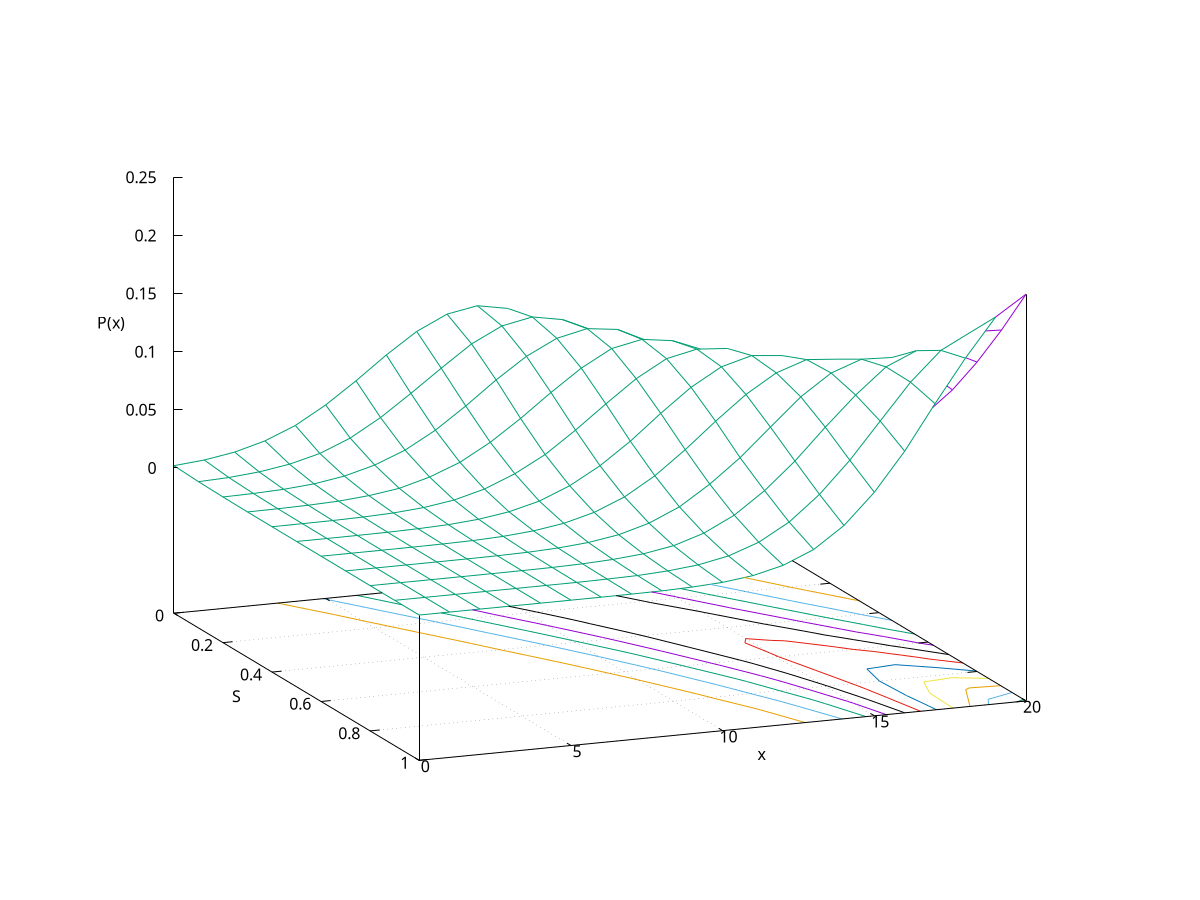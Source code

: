 ################################################################################
# Parameters
# * data - the data file
# * output - the output file
################################################################################

################################################################################
# Output definition
################################################################################
set terminal svg size 750, 600 font "Serif,16"
# set output output

################################################################################
# Main graph
################################################################################
#set title "Gaussian shape (sigma=1)" font "Serif,20" offset 0, -2
set xlabel "S" offset 4, 0
set ylabel "x"
set zlabel "P(x)"
set xtics autofreq
set ytics autofreq
set ztics autofreq
#set xrange [0.0:1.0]
#set yrange [0:20]
#set zrange [ 0 : * ]
set view 70,68,1,1
set grid
set hidden3d
set contour
set cntrparam levels 15
set isosamples 20

$grid << EOD
0.00195 0.00083 0.00032 0.00010 0.00004 0.00001 0.00000 0.00000 0.00000 0.00000 0.00000
0.00425 0.00187 0.00079 0.00030 0.00012 0.00003 0.00001 0.00000 0.00000 0.00000 0.00000
0.00850 0.00413 0.00181 0.00077 0.00028 0.00010 0.00003 0.00001 0.00000 0.00000 0.00000
0.01561 0.00822 0.00394 0.00172 0.00072 0.00028 0.00011 0.00004 0.00001 0.00000 0.00000
0.02630 0.01487 0.00806 0.00392 0.00167 0.00077 0.00027 0.00010 0.00003 0.00001 0.00000
0.04139 0.02556 0.01501 0.00763 0.00379 0.00170 0.00067 0.00026 0.00011 0.00005 0.00001
0.05960 0.04065 0.02528 0.01479 0.00767 0.00379 0.00173 0.00071 0.00030 0.00010 0.00004
0.07931 0.05890 0.03989 0.02491 0.01457 0.00766 0.00391 0.00182 0.00087 0.00037 0.00012
0.09695 0.07798 0.05815 0.03957 0.02516 0.01430 0.00784 0.00401 0.00208 0.00090 0.00036
0.10931 0.09636 0.07802 0.05753 0.03912 0.02494 0.01470 0.00814 0.00433 0.00230 0.00109
0.11398 0.10923 0.09578 0.07732 0.05756 0.03961 0.02544 0.01552 0.00881 0.00492 0.00256
0.10909 0.11443 0.10869 0.09571 0.07757 0.05816 0.04107 0.02699 0.01702 0.01008 0.00581
0.09660 0.10956 0.11448 0.11001 0.09671 0.07955 0.06093 0.04396 0.02994 0.01930 0.01215
0.07953 0.09775 0.11120 0.11533 0.11139 0.09941 0.08286 0.06416 0.04848 0.03409 0.02312
0.05910 0.08025 0.09873 0.11167 0.11702 0.11449 0.10332 0.08790 0.07135 0.05535 0.04122
0.04146 0.06074 0.08172 0.10132 0.11505 0.12160 0.11936 0.11140 0.09795 0.08217 0.06728
0.02676 0.04208 0.06144 0.08315 0.10359 0.11903 0.12820 0.12934 0.12303 0.11330 0.10005
0.01562 0.02729 0.04324 0.06344 0.08581 0.10782 0.12603 0.13867 0.14471 0.14420 0.13840
0.00850 0.01608 0.02790 0.04433 0.06561 0.08897 0.11474 0.13755 0.15608 0.16901 0.17497
0.00423 0.00887 0.01636 0.02898 0.04634 0.06883 0.09557 0.12475 0.15375 0.18242 0.20788
0.00197 0.00435 0.00923 0.01750 0.03021 0.04895 0.07321 0.10465 0.14116 0.18144 0.22493
EOD
splot '$grid' matrix u (($1)/10):2:3 with lines notitle

# gnuplot -p distribution.gp > out.svg